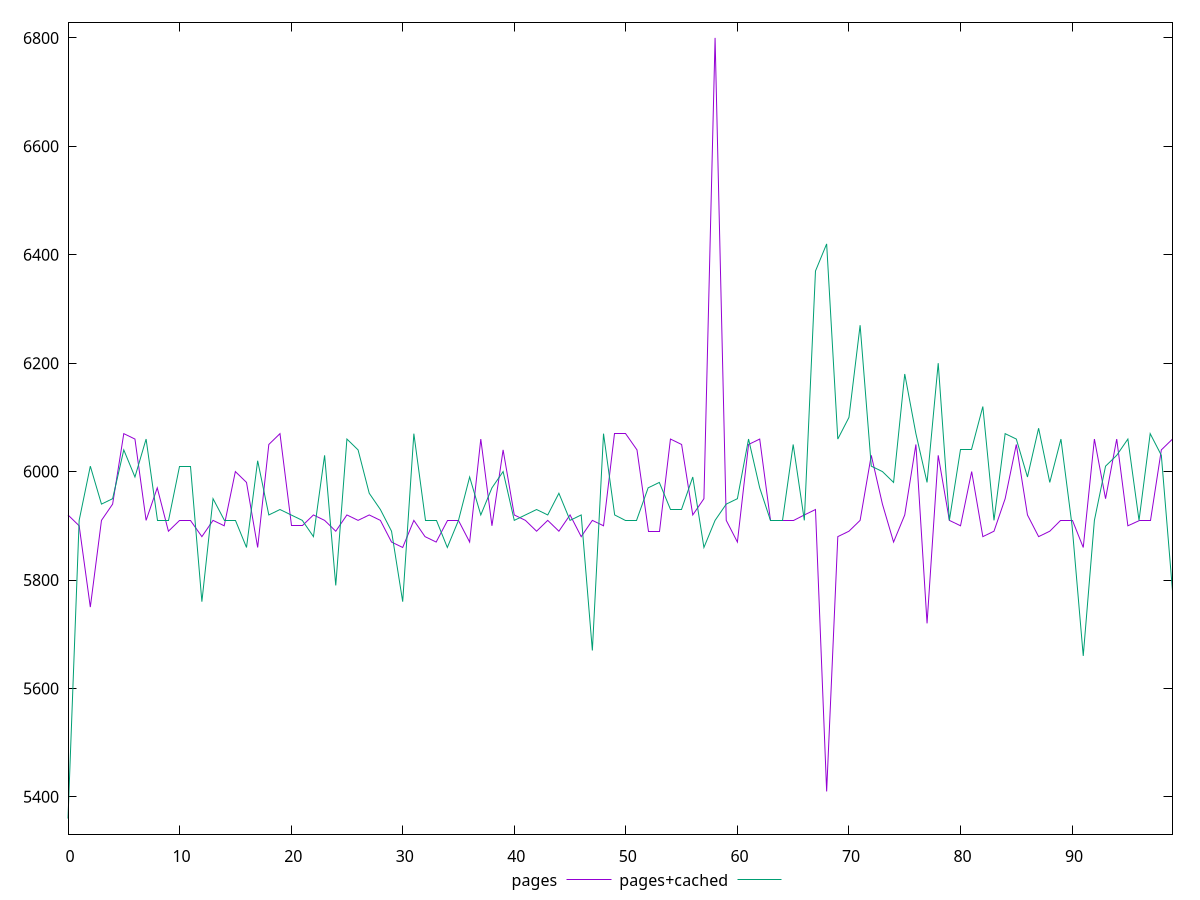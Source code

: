 reset

$pages <<EOF
0 5920
1 5900
2 5750
3 5910
4 5940
5 6070
6 6060
7 5910
8 5970
9 5890
10 5910
11 5910
12 5880
13 5910
14 5900
15 6000
16 5980
17 5860
18 6050
19 6070
20 5900
21 5900
22 5920
23 5910
24 5890
25 5920
26 5910
27 5920
28 5910
29 5870
30 5860
31 5910
32 5880
33 5870
34 5910
35 5910
36 5870
37 6060
38 5900
39 6040
40 5920
41 5910
42 5890
43 5910
44 5890
45 5920
46 5880
47 5910
48 5900
49 6070
50 6070
51 6040
52 5890
53 5890
54 6060
55 6050
56 5920
57 5950
58 6800
59 5910
60 5870
61 6050
62 6060
63 5910
64 5910
65 5910
66 5920
67 5930
68 5410
69 5880
70 5890
71 5910
72 6030
73 5940
74 5870
75 5920
76 6050
77 5720
78 6030
79 5910
80 5900
81 6000
82 5880
83 5890
84 5950
85 6050
86 5920
87 5880
88 5890
89 5910
90 5910
91 5860
92 6060
93 5950
94 6060
95 5900
96 5910
97 5910
98 6040
99 6060
EOF

$pagesCached <<EOF
0 5360
1 5910
2 6010
3 5940
4 5950
5 6040
6 5990
7 6060
8 5910
9 5910
10 6010
11 6010
12 5760
13 5950
14 5910
15 5910
16 5860
17 6020
18 5920
19 5930
20 5920
21 5910
22 5880
23 6030
24 5790
25 6060
26 6040
27 5960
28 5930
29 5890
30 5760
31 6070
32 5910
33 5910
34 5860
35 5910
36 5990
37 5920
38 5970
39 6000
40 5910
41 5920
42 5930
43 5920
44 5960
45 5910
46 5920
47 5670
48 6070
49 5920
50 5910
51 5910
52 5970
53 5980
54 5930
55 5930
56 5990
57 5860
58 5910
59 5940
60 5950
61 6060
62 5970
63 5910
64 5910
65 6050
66 5910
67 6370
68 6420
69 6060
70 6100
71 6270
72 6010
73 6000
74 5980
75 6180
76 6070
77 5980
78 6200
79 5910
80 6040
81 6040
82 6120
83 5910
84 6070
85 6060
86 5990
87 6080
88 5980
89 6060
90 5900
91 5660
92 5910
93 6010
94 6030
95 6060
96 5910
97 6070
98 6030
99 5780
EOF

set key outside below
set xrange [0:99]
set yrange [5331.2:6828.8]
set trange [5331.2:6828.8]
set terminal svg size 640, 520 enhanced background rgb 'white'
set output "report_00018_2021-02-10T15-25-16.877Z/unused-javascript/comparison/line/0_vs_1.svg"

plot $pages title "pages" with line, \
     $pagesCached title "pages+cached" with line

reset
